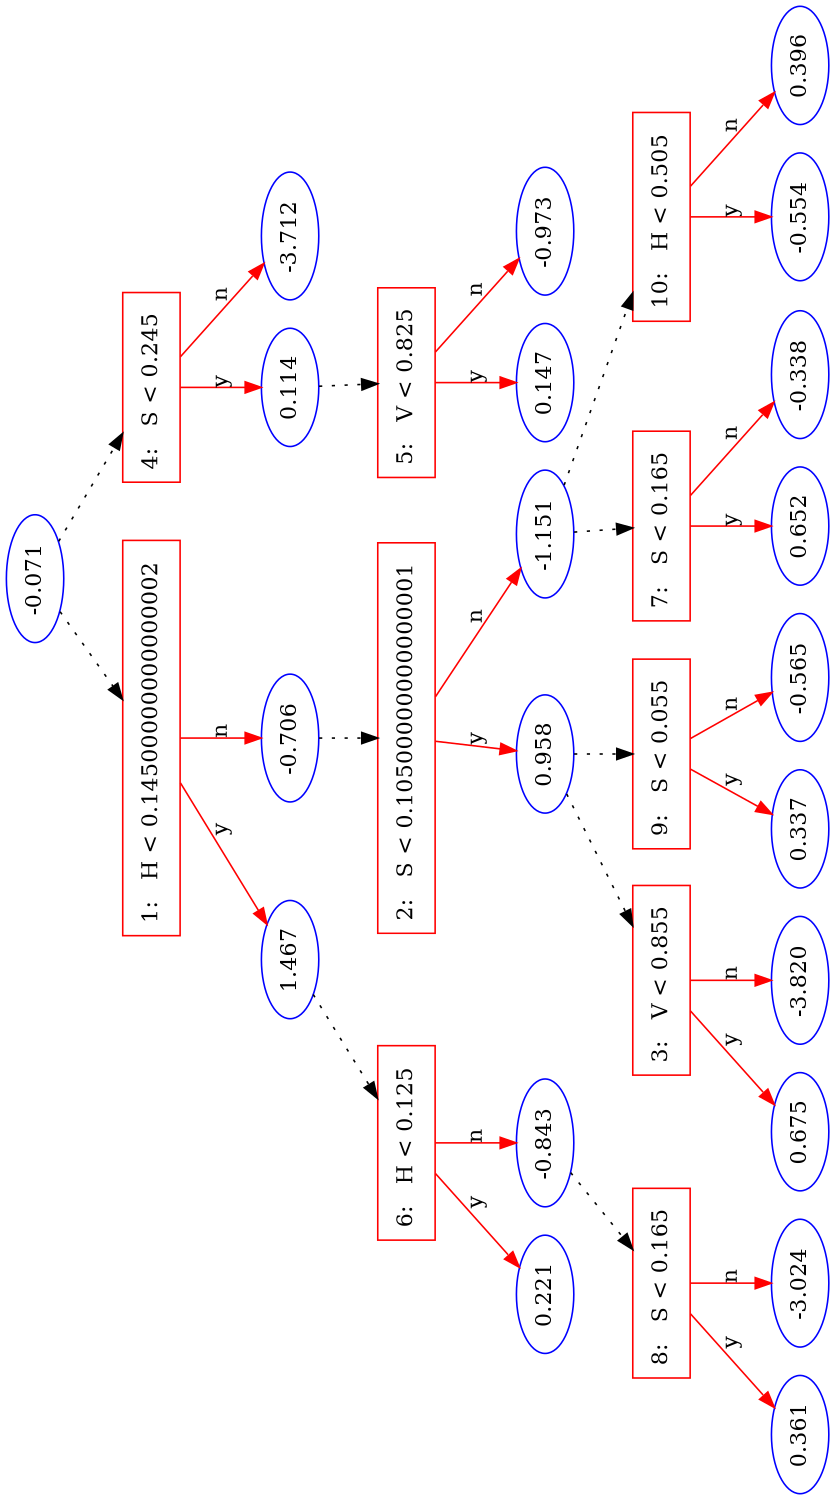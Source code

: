 digraph G {
size="10,7.5";
rotate="90";
ratio=auto;
center=TRUE;
R [shape = ellipse, label = "-0.071", color = blue];
R_0 [shape = box, label = "1:   H < 0.14500000000000002 ", color = red];
R -> R_0 [style=dotted];
R_0_0 [shape = ellipse, label = "1.467", color = blue];
R_0 -> R_0_0 [label="y",color = red];
R_0_0_0 [shape = box, label = "6:   H < 0.125 ", color = red];
R_0_0 -> R_0_0_0 [style=dotted];
R_0_0_0_0 [shape = ellipse, label = "0.221", color = blue];
R_0_0_0 -> R_0_0_0_0 [label="y",color = red];
R_0_0_0_1 [shape = ellipse, label = "-0.843", color = blue];
R_0_0_0 -> R_0_0_0_1 [label="n",color = red];
R_0_0_0_1_0 [shape = box, label = "8:   S < 0.165 ", color = red];
R_0_0_0_1 -> R_0_0_0_1_0 [style=dotted];
R_0_0_0_1_0_0 [shape = ellipse, label = "0.361", color = blue];
R_0_0_0_1_0 -> R_0_0_0_1_0_0 [label="y",color = red];
R_0_0_0_1_0_1 [shape = ellipse, label = "-3.024", color = blue];
R_0_0_0_1_0 -> R_0_0_0_1_0_1 [label="n",color = red];
R_0_1 [shape = ellipse, label = "-0.706", color = blue];
R_0 -> R_0_1 [label="n",color = red];
R_0_1_0 [shape = box, label = "2:   S < 0.10500000000000001 ", color = red];
R_0_1 -> R_0_1_0 [style=dotted];
R_0_1_0_0 [shape = ellipse, label = "0.958", color = blue];
R_0_1_0 -> R_0_1_0_0 [label="y",color = red];
R_0_1_0_0_0 [shape = box, label = "3:   V < 0.855 ", color = red];
R_0_1_0_0 -> R_0_1_0_0_0 [style=dotted];
R_0_1_0_0_0_0 [shape = ellipse, label = "0.675", color = blue];
R_0_1_0_0_0 -> R_0_1_0_0_0_0 [label="y",color = red];
R_0_1_0_0_0_1 [shape = ellipse, label = "-3.820", color = blue];
R_0_1_0_0_0 -> R_0_1_0_0_0_1 [label="n",color = red];
R_0_1_0_0_1 [shape = box, label = "9:   S < 0.055 ", color = red];
R_0_1_0_0 -> R_0_1_0_0_1 [style=dotted];
R_0_1_0_0_1_0 [shape = ellipse, label = "0.337", color = blue];
R_0_1_0_0_1 -> R_0_1_0_0_1_0 [label="y",color = red];
R_0_1_0_0_1_1 [shape = ellipse, label = "-0.565", color = blue];
R_0_1_0_0_1 -> R_0_1_0_0_1_1 [label="n",color = red];
R_0_1_0_1 [shape = ellipse, label = "-1.151", color = blue];
R_0_1_0 -> R_0_1_0_1 [label="n",color = red];
R_0_1_0_1_0 [shape = box, label = "7:   S < 0.165 ", color = red];
R_0_1_0_1 -> R_0_1_0_1_0 [style=dotted];
R_0_1_0_1_0_0 [shape = ellipse, label = "0.652", color = blue];
R_0_1_0_1_0 -> R_0_1_0_1_0_0 [label="y",color = red];
R_0_1_0_1_0_1 [shape = ellipse, label = "-0.338", color = blue];
R_0_1_0_1_0 -> R_0_1_0_1_0_1 [label="n",color = red];
R_0_1_0_1_1 [shape = box, label = "10:   H < 0.505 ", color = red];
R_0_1_0_1 -> R_0_1_0_1_1 [style=dotted];
R_0_1_0_1_1_0 [shape = ellipse, label = "-0.554", color = blue];
R_0_1_0_1_1 -> R_0_1_0_1_1_0 [label="y",color = red];
R_0_1_0_1_1_1 [shape = ellipse, label = "0.396", color = blue];
R_0_1_0_1_1 -> R_0_1_0_1_1_1 [label="n",color = red];
R_1 [shape = box, label = "4:   S < 0.245 ", color = red];
R -> R_1 [style=dotted];
R_1_0 [shape = ellipse, label = "0.114", color = blue];
R_1 -> R_1_0 [label="y",color = red];
R_1_0_0 [shape = box, label = "5:   V < 0.825 ", color = red];
R_1_0 -> R_1_0_0 [style=dotted];
R_1_0_0_0 [shape = ellipse, label = "0.147", color = blue];
R_1_0_0 -> R_1_0_0_0 [label="y",color = red];
R_1_0_0_1 [shape = ellipse, label = "-0.973", color = blue];
R_1_0_0 -> R_1_0_0_1 [label="n",color = red];
R_1_1 [shape = ellipse, label = "-3.712", color = blue];
R_1 -> R_1_1 [label="n",color = red];
}
